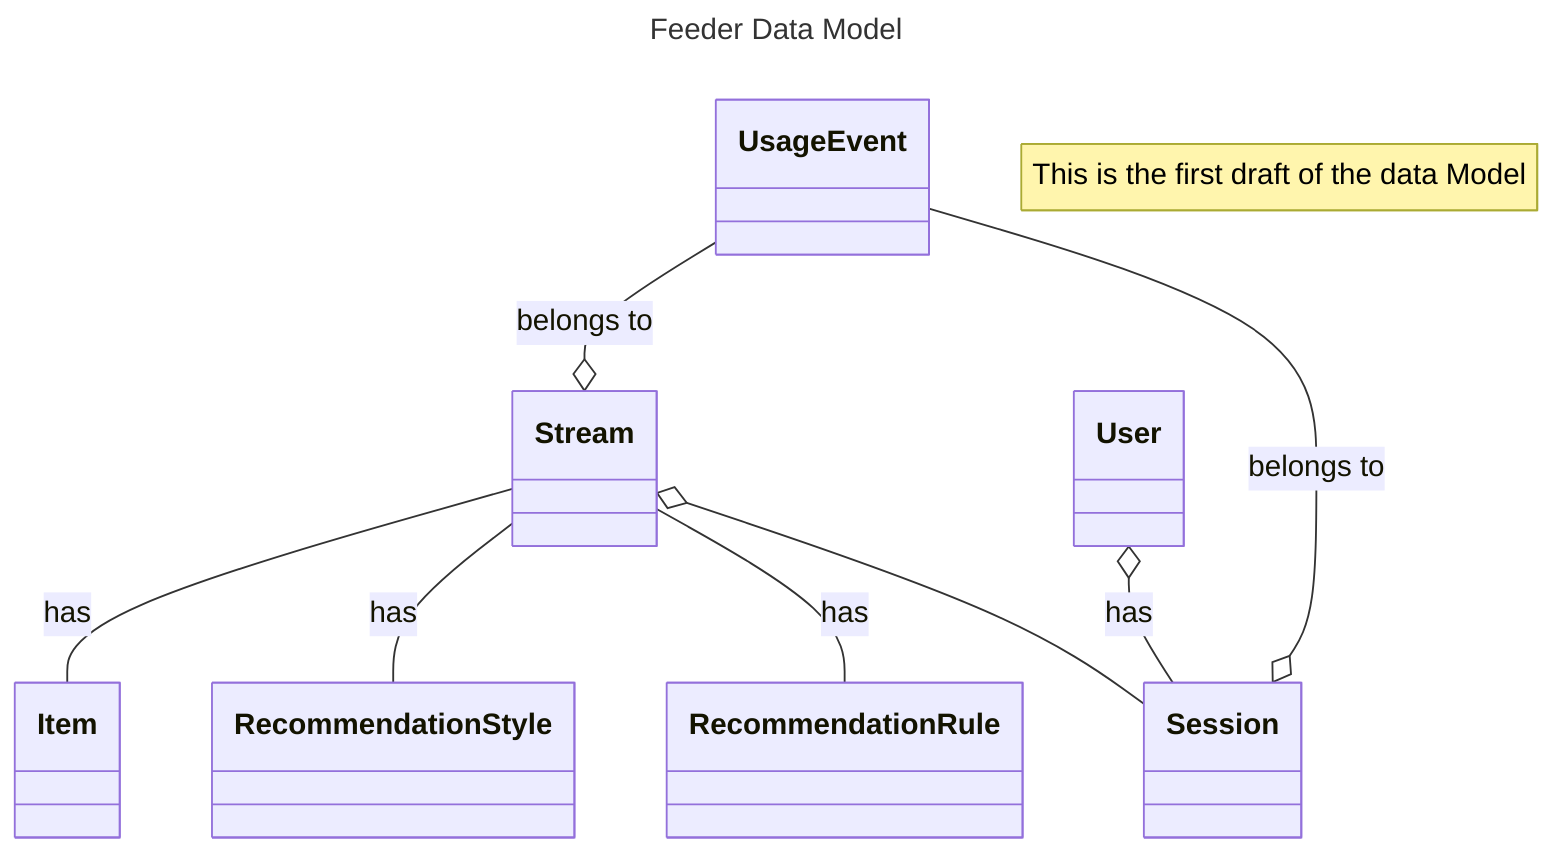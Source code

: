 ---
title: Feeder Data Model
---
classDiagram
   note "This is the first draft of the data Model"
   Stream -- Item: has
   Stream -- RecommendationStyle: has
   Stream -- RecommendationRule: has
   Stream o-- Session
   User o-- Session: has
   UsageEvent --o Stream: belongs to
   UsageEvent --o Session: belongs to